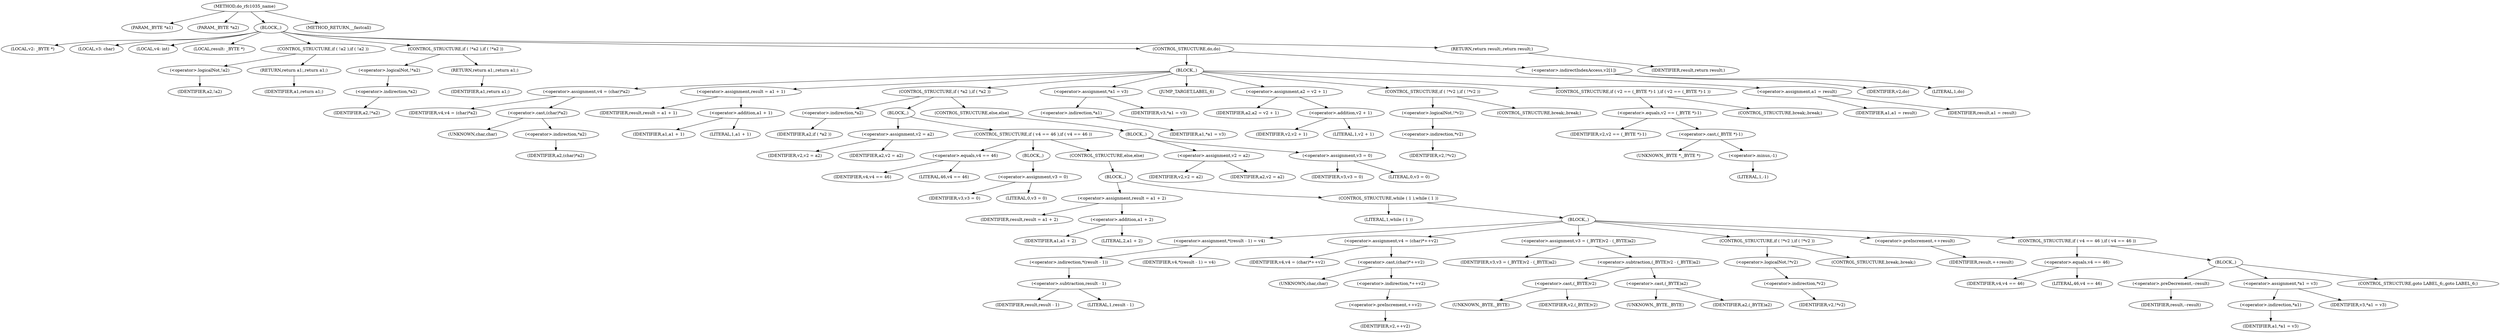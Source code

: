 digraph do_rfc1035_name {  
"1000105" [label = "(METHOD,do_rfc1035_name)" ]
"1000106" [label = "(PARAM,_BYTE *a1)" ]
"1000107" [label = "(PARAM,_BYTE *a2)" ]
"1000108" [label = "(BLOCK,,)" ]
"1000109" [label = "(LOCAL,v2: _BYTE *)" ]
"1000110" [label = "(LOCAL,v3: char)" ]
"1000111" [label = "(LOCAL,v4: int)" ]
"1000112" [label = "(LOCAL,result: _BYTE *)" ]
"1000113" [label = "(CONTROL_STRUCTURE,if ( !a2 ),if ( !a2 ))" ]
"1000114" [label = "(<operator>.logicalNot,!a2)" ]
"1000115" [label = "(IDENTIFIER,a2,!a2)" ]
"1000116" [label = "(RETURN,return a1;,return a1;)" ]
"1000117" [label = "(IDENTIFIER,a1,return a1;)" ]
"1000118" [label = "(CONTROL_STRUCTURE,if ( !*a2 ),if ( !*a2 ))" ]
"1000119" [label = "(<operator>.logicalNot,!*a2)" ]
"1000120" [label = "(<operator>.indirection,*a2)" ]
"1000121" [label = "(IDENTIFIER,a2,!*a2)" ]
"1000122" [label = "(RETURN,return a1;,return a1;)" ]
"1000123" [label = "(IDENTIFIER,a1,return a1;)" ]
"1000124" [label = "(CONTROL_STRUCTURE,do,do)" ]
"1000125" [label = "(BLOCK,,)" ]
"1000126" [label = "(<operator>.assignment,v4 = (char)*a2)" ]
"1000127" [label = "(IDENTIFIER,v4,v4 = (char)*a2)" ]
"1000128" [label = "(<operator>.cast,(char)*a2)" ]
"1000129" [label = "(UNKNOWN,char,char)" ]
"1000130" [label = "(<operator>.indirection,*a2)" ]
"1000131" [label = "(IDENTIFIER,a2,(char)*a2)" ]
"1000132" [label = "(<operator>.assignment,result = a1 + 1)" ]
"1000133" [label = "(IDENTIFIER,result,result = a1 + 1)" ]
"1000134" [label = "(<operator>.addition,a1 + 1)" ]
"1000135" [label = "(IDENTIFIER,a1,a1 + 1)" ]
"1000136" [label = "(LITERAL,1,a1 + 1)" ]
"1000137" [label = "(CONTROL_STRUCTURE,if ( *a2 ),if ( *a2 ))" ]
"1000138" [label = "(<operator>.indirection,*a2)" ]
"1000139" [label = "(IDENTIFIER,a2,if ( *a2 ))" ]
"1000140" [label = "(BLOCK,,)" ]
"1000141" [label = "(<operator>.assignment,v2 = a2)" ]
"1000142" [label = "(IDENTIFIER,v2,v2 = a2)" ]
"1000143" [label = "(IDENTIFIER,a2,v2 = a2)" ]
"1000144" [label = "(CONTROL_STRUCTURE,if ( v4 == 46 ),if ( v4 == 46 ))" ]
"1000145" [label = "(<operator>.equals,v4 == 46)" ]
"1000146" [label = "(IDENTIFIER,v4,v4 == 46)" ]
"1000147" [label = "(LITERAL,46,v4 == 46)" ]
"1000148" [label = "(BLOCK,,)" ]
"1000149" [label = "(<operator>.assignment,v3 = 0)" ]
"1000150" [label = "(IDENTIFIER,v3,v3 = 0)" ]
"1000151" [label = "(LITERAL,0,v3 = 0)" ]
"1000152" [label = "(CONTROL_STRUCTURE,else,else)" ]
"1000153" [label = "(BLOCK,,)" ]
"1000154" [label = "(<operator>.assignment,result = a1 + 2)" ]
"1000155" [label = "(IDENTIFIER,result,result = a1 + 2)" ]
"1000156" [label = "(<operator>.addition,a1 + 2)" ]
"1000157" [label = "(IDENTIFIER,a1,a1 + 2)" ]
"1000158" [label = "(LITERAL,2,a1 + 2)" ]
"1000159" [label = "(CONTROL_STRUCTURE,while ( 1 ),while ( 1 ))" ]
"1000160" [label = "(LITERAL,1,while ( 1 ))" ]
"1000161" [label = "(BLOCK,,)" ]
"1000162" [label = "(<operator>.assignment,*(result - 1) = v4)" ]
"1000163" [label = "(<operator>.indirection,*(result - 1))" ]
"1000164" [label = "(<operator>.subtraction,result - 1)" ]
"1000165" [label = "(IDENTIFIER,result,result - 1)" ]
"1000166" [label = "(LITERAL,1,result - 1)" ]
"1000167" [label = "(IDENTIFIER,v4,*(result - 1) = v4)" ]
"1000168" [label = "(<operator>.assignment,v4 = (char)*++v2)" ]
"1000169" [label = "(IDENTIFIER,v4,v4 = (char)*++v2)" ]
"1000170" [label = "(<operator>.cast,(char)*++v2)" ]
"1000171" [label = "(UNKNOWN,char,char)" ]
"1000172" [label = "(<operator>.indirection,*++v2)" ]
"1000173" [label = "(<operator>.preIncrement,++v2)" ]
"1000174" [label = "(IDENTIFIER,v2,++v2)" ]
"1000175" [label = "(<operator>.assignment,v3 = (_BYTE)v2 - (_BYTE)a2)" ]
"1000176" [label = "(IDENTIFIER,v3,v3 = (_BYTE)v2 - (_BYTE)a2)" ]
"1000177" [label = "(<operator>.subtraction,(_BYTE)v2 - (_BYTE)a2)" ]
"1000178" [label = "(<operator>.cast,(_BYTE)v2)" ]
"1000179" [label = "(UNKNOWN,_BYTE,_BYTE)" ]
"1000180" [label = "(IDENTIFIER,v2,(_BYTE)v2)" ]
"1000181" [label = "(<operator>.cast,(_BYTE)a2)" ]
"1000182" [label = "(UNKNOWN,_BYTE,_BYTE)" ]
"1000183" [label = "(IDENTIFIER,a2,(_BYTE)a2)" ]
"1000184" [label = "(CONTROL_STRUCTURE,if ( !*v2 ),if ( !*v2 ))" ]
"1000185" [label = "(<operator>.logicalNot,!*v2)" ]
"1000186" [label = "(<operator>.indirection,*v2)" ]
"1000187" [label = "(IDENTIFIER,v2,!*v2)" ]
"1000188" [label = "(CONTROL_STRUCTURE,break;,break;)" ]
"1000189" [label = "(<operator>.preIncrement,++result)" ]
"1000190" [label = "(IDENTIFIER,result,++result)" ]
"1000191" [label = "(CONTROL_STRUCTURE,if ( v4 == 46 ),if ( v4 == 46 ))" ]
"1000192" [label = "(<operator>.equals,v4 == 46)" ]
"1000193" [label = "(IDENTIFIER,v4,v4 == 46)" ]
"1000194" [label = "(LITERAL,46,v4 == 46)" ]
"1000195" [label = "(BLOCK,,)" ]
"1000196" [label = "(<operator>.preDecrement,--result)" ]
"1000197" [label = "(IDENTIFIER,result,--result)" ]
"1000198" [label = "(<operator>.assignment,*a1 = v3)" ]
"1000199" [label = "(<operator>.indirection,*a1)" ]
"1000200" [label = "(IDENTIFIER,a1,*a1 = v3)" ]
"1000201" [label = "(IDENTIFIER,v3,*a1 = v3)" ]
"1000202" [label = "(CONTROL_STRUCTURE,goto LABEL_6;,goto LABEL_6;)" ]
"1000203" [label = "(CONTROL_STRUCTURE,else,else)" ]
"1000204" [label = "(BLOCK,,)" ]
"1000205" [label = "(<operator>.assignment,v2 = a2)" ]
"1000206" [label = "(IDENTIFIER,v2,v2 = a2)" ]
"1000207" [label = "(IDENTIFIER,a2,v2 = a2)" ]
"1000208" [label = "(<operator>.assignment,v3 = 0)" ]
"1000209" [label = "(IDENTIFIER,v3,v3 = 0)" ]
"1000210" [label = "(LITERAL,0,v3 = 0)" ]
"1000211" [label = "(<operator>.assignment,*a1 = v3)" ]
"1000212" [label = "(<operator>.indirection,*a1)" ]
"1000213" [label = "(IDENTIFIER,a1,*a1 = v3)" ]
"1000214" [label = "(IDENTIFIER,v3,*a1 = v3)" ]
"1000215" [label = "(JUMP_TARGET,LABEL_6)" ]
"1000216" [label = "(<operator>.assignment,a2 = v2 + 1)" ]
"1000217" [label = "(IDENTIFIER,a2,a2 = v2 + 1)" ]
"1000218" [label = "(<operator>.addition,v2 + 1)" ]
"1000219" [label = "(IDENTIFIER,v2,v2 + 1)" ]
"1000220" [label = "(LITERAL,1,v2 + 1)" ]
"1000221" [label = "(CONTROL_STRUCTURE,if ( !*v2 ),if ( !*v2 ))" ]
"1000222" [label = "(<operator>.logicalNot,!*v2)" ]
"1000223" [label = "(<operator>.indirection,*v2)" ]
"1000224" [label = "(IDENTIFIER,v2,!*v2)" ]
"1000225" [label = "(CONTROL_STRUCTURE,break;,break;)" ]
"1000226" [label = "(CONTROL_STRUCTURE,if ( v2 == (_BYTE *)-1 ),if ( v2 == (_BYTE *)-1 ))" ]
"1000227" [label = "(<operator>.equals,v2 == (_BYTE *)-1)" ]
"1000228" [label = "(IDENTIFIER,v2,v2 == (_BYTE *)-1)" ]
"1000229" [label = "(<operator>.cast,(_BYTE *)-1)" ]
"1000230" [label = "(UNKNOWN,_BYTE *,_BYTE *)" ]
"1000231" [label = "(<operator>.minus,-1)" ]
"1000232" [label = "(LITERAL,1,-1)" ]
"1000233" [label = "(CONTROL_STRUCTURE,break;,break;)" ]
"1000234" [label = "(<operator>.assignment,a1 = result)" ]
"1000235" [label = "(IDENTIFIER,a1,a1 = result)" ]
"1000236" [label = "(IDENTIFIER,result,a1 = result)" ]
"1000237" [label = "(<operator>.indirectIndexAccess,v2[1])" ]
"1000238" [label = "(IDENTIFIER,v2,do)" ]
"1000239" [label = "(LITERAL,1,do)" ]
"1000240" [label = "(RETURN,return result;,return result;)" ]
"1000241" [label = "(IDENTIFIER,result,return result;)" ]
"1000242" [label = "(METHOD_RETURN,__fastcall)" ]
  "1000105" -> "1000106" 
  "1000105" -> "1000107" 
  "1000105" -> "1000108" 
  "1000105" -> "1000242" 
  "1000108" -> "1000109" 
  "1000108" -> "1000110" 
  "1000108" -> "1000111" 
  "1000108" -> "1000112" 
  "1000108" -> "1000113" 
  "1000108" -> "1000118" 
  "1000108" -> "1000124" 
  "1000108" -> "1000240" 
  "1000113" -> "1000114" 
  "1000113" -> "1000116" 
  "1000114" -> "1000115" 
  "1000116" -> "1000117" 
  "1000118" -> "1000119" 
  "1000118" -> "1000122" 
  "1000119" -> "1000120" 
  "1000120" -> "1000121" 
  "1000122" -> "1000123" 
  "1000124" -> "1000125" 
  "1000124" -> "1000237" 
  "1000125" -> "1000126" 
  "1000125" -> "1000132" 
  "1000125" -> "1000137" 
  "1000125" -> "1000211" 
  "1000125" -> "1000215" 
  "1000125" -> "1000216" 
  "1000125" -> "1000221" 
  "1000125" -> "1000226" 
  "1000125" -> "1000234" 
  "1000126" -> "1000127" 
  "1000126" -> "1000128" 
  "1000128" -> "1000129" 
  "1000128" -> "1000130" 
  "1000130" -> "1000131" 
  "1000132" -> "1000133" 
  "1000132" -> "1000134" 
  "1000134" -> "1000135" 
  "1000134" -> "1000136" 
  "1000137" -> "1000138" 
  "1000137" -> "1000140" 
  "1000137" -> "1000203" 
  "1000138" -> "1000139" 
  "1000140" -> "1000141" 
  "1000140" -> "1000144" 
  "1000141" -> "1000142" 
  "1000141" -> "1000143" 
  "1000144" -> "1000145" 
  "1000144" -> "1000148" 
  "1000144" -> "1000152" 
  "1000145" -> "1000146" 
  "1000145" -> "1000147" 
  "1000148" -> "1000149" 
  "1000149" -> "1000150" 
  "1000149" -> "1000151" 
  "1000152" -> "1000153" 
  "1000153" -> "1000154" 
  "1000153" -> "1000159" 
  "1000154" -> "1000155" 
  "1000154" -> "1000156" 
  "1000156" -> "1000157" 
  "1000156" -> "1000158" 
  "1000159" -> "1000160" 
  "1000159" -> "1000161" 
  "1000161" -> "1000162" 
  "1000161" -> "1000168" 
  "1000161" -> "1000175" 
  "1000161" -> "1000184" 
  "1000161" -> "1000189" 
  "1000161" -> "1000191" 
  "1000162" -> "1000163" 
  "1000162" -> "1000167" 
  "1000163" -> "1000164" 
  "1000164" -> "1000165" 
  "1000164" -> "1000166" 
  "1000168" -> "1000169" 
  "1000168" -> "1000170" 
  "1000170" -> "1000171" 
  "1000170" -> "1000172" 
  "1000172" -> "1000173" 
  "1000173" -> "1000174" 
  "1000175" -> "1000176" 
  "1000175" -> "1000177" 
  "1000177" -> "1000178" 
  "1000177" -> "1000181" 
  "1000178" -> "1000179" 
  "1000178" -> "1000180" 
  "1000181" -> "1000182" 
  "1000181" -> "1000183" 
  "1000184" -> "1000185" 
  "1000184" -> "1000188" 
  "1000185" -> "1000186" 
  "1000186" -> "1000187" 
  "1000189" -> "1000190" 
  "1000191" -> "1000192" 
  "1000191" -> "1000195" 
  "1000192" -> "1000193" 
  "1000192" -> "1000194" 
  "1000195" -> "1000196" 
  "1000195" -> "1000198" 
  "1000195" -> "1000202" 
  "1000196" -> "1000197" 
  "1000198" -> "1000199" 
  "1000198" -> "1000201" 
  "1000199" -> "1000200" 
  "1000203" -> "1000204" 
  "1000204" -> "1000205" 
  "1000204" -> "1000208" 
  "1000205" -> "1000206" 
  "1000205" -> "1000207" 
  "1000208" -> "1000209" 
  "1000208" -> "1000210" 
  "1000211" -> "1000212" 
  "1000211" -> "1000214" 
  "1000212" -> "1000213" 
  "1000216" -> "1000217" 
  "1000216" -> "1000218" 
  "1000218" -> "1000219" 
  "1000218" -> "1000220" 
  "1000221" -> "1000222" 
  "1000221" -> "1000225" 
  "1000222" -> "1000223" 
  "1000223" -> "1000224" 
  "1000226" -> "1000227" 
  "1000226" -> "1000233" 
  "1000227" -> "1000228" 
  "1000227" -> "1000229" 
  "1000229" -> "1000230" 
  "1000229" -> "1000231" 
  "1000231" -> "1000232" 
  "1000234" -> "1000235" 
  "1000234" -> "1000236" 
  "1000237" -> "1000238" 
  "1000237" -> "1000239" 
  "1000240" -> "1000241" 
}
